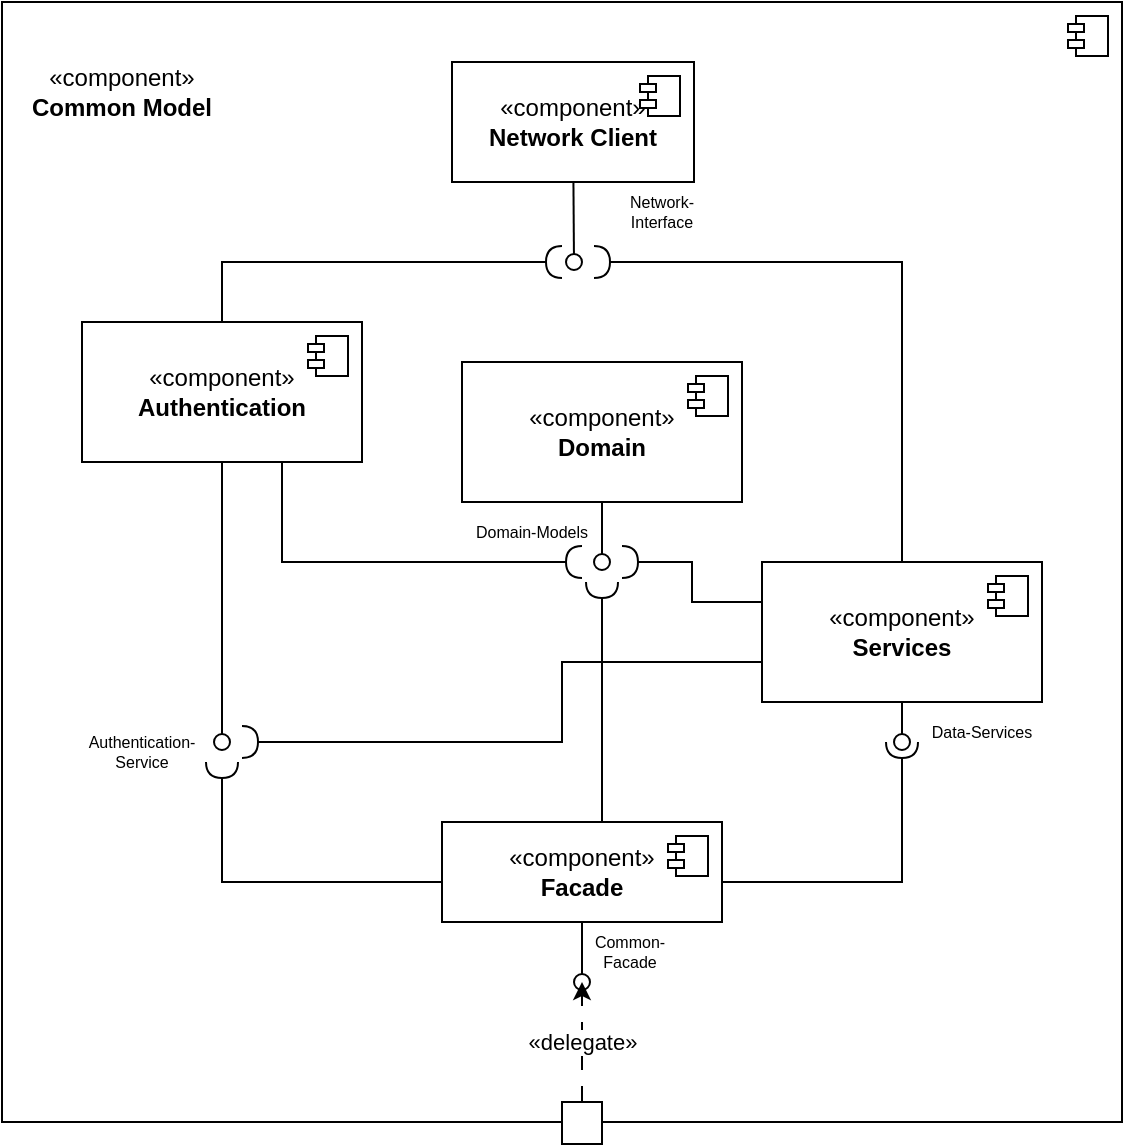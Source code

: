 <mxfile version="28.2.5">
  <diagram name="Seite-1" id="tv3RCUC1lsHie5otSo7a">
    <mxGraphModel dx="1678" dy="972" grid="1" gridSize="10" guides="1" tooltips="1" connect="1" arrows="1" fold="1" page="1" pageScale="1" pageWidth="827" pageHeight="1169" math="0" shadow="0">
      <root>
        <mxCell id="0" />
        <mxCell id="1" parent="0" />
        <mxCell id="zjGeTOThquZhaolVEsW3-88" value="" style="html=1;dropTarget=0;whiteSpace=wrap;" vertex="1" parent="1">
          <mxGeometry x="110" y="240" width="560" height="560" as="geometry" />
        </mxCell>
        <mxCell id="zjGeTOThquZhaolVEsW3-89" value="" style="shape=module;jettyWidth=8;jettyHeight=4;" vertex="1" parent="zjGeTOThquZhaolVEsW3-88">
          <mxGeometry x="1" width="20" height="20" relative="1" as="geometry">
            <mxPoint x="-27" y="7" as="offset" />
          </mxGeometry>
        </mxCell>
        <mxCell id="zjGeTOThquZhaolVEsW3-90" value="&lt;div&gt;&lt;div&gt;«component»&lt;/div&gt;&lt;/div&gt;&lt;div&gt;&lt;b&gt;Common Model&lt;/b&gt;&lt;/div&gt;" style="text;html=1;align=center;verticalAlign=middle;whiteSpace=wrap;rounded=0;" vertex="1" parent="1">
          <mxGeometry x="120" y="260" width="100" height="50" as="geometry" />
        </mxCell>
        <mxCell id="zjGeTOThquZhaolVEsW3-91" value="«component»&lt;br&gt;&lt;b&gt;Authentication&lt;/b&gt;" style="html=1;dropTarget=0;whiteSpace=wrap;" vertex="1" parent="1">
          <mxGeometry x="150" y="400" width="140" height="70" as="geometry" />
        </mxCell>
        <mxCell id="zjGeTOThquZhaolVEsW3-92" value="" style="shape=module;jettyWidth=8;jettyHeight=4;" vertex="1" parent="zjGeTOThquZhaolVEsW3-91">
          <mxGeometry x="1" width="20" height="20" relative="1" as="geometry">
            <mxPoint x="-27" y="7" as="offset" />
          </mxGeometry>
        </mxCell>
        <mxCell id="zjGeTOThquZhaolVEsW3-93" value="&lt;div&gt;«component»&lt;/div&gt;&lt;div&gt;&lt;b&gt;Network Client&lt;/b&gt;&lt;/div&gt;" style="html=1;dropTarget=0;whiteSpace=wrap;" vertex="1" parent="1">
          <mxGeometry x="335" y="270" width="121" height="60" as="geometry" />
        </mxCell>
        <mxCell id="zjGeTOThquZhaolVEsW3-94" value="" style="shape=module;jettyWidth=8;jettyHeight=4;" vertex="1" parent="zjGeTOThquZhaolVEsW3-93">
          <mxGeometry x="1" width="20" height="20" relative="1" as="geometry">
            <mxPoint x="-27" y="7" as="offset" />
          </mxGeometry>
        </mxCell>
        <mxCell id="zjGeTOThquZhaolVEsW3-95" value="«component»&lt;br&gt;&lt;b&gt;Services&lt;/b&gt;" style="html=1;dropTarget=0;whiteSpace=wrap;" vertex="1" parent="1">
          <mxGeometry x="490" y="520" width="140" height="70" as="geometry" />
        </mxCell>
        <mxCell id="zjGeTOThquZhaolVEsW3-96" value="" style="shape=module;jettyWidth=8;jettyHeight=4;" vertex="1" parent="zjGeTOThquZhaolVEsW3-95">
          <mxGeometry x="1" width="20" height="20" relative="1" as="geometry">
            <mxPoint x="-27" y="7" as="offset" />
          </mxGeometry>
        </mxCell>
        <mxCell id="zjGeTOThquZhaolVEsW3-97" value="" style="html=1;verticalAlign=bottom;labelBackgroundColor=none;endArrow=oval;endFill=0;endSize=8;rounded=0;" edge="1" parent="1" source="zjGeTOThquZhaolVEsW3-93">
          <mxGeometry width="160" relative="1" as="geometry">
            <mxPoint x="253.834" y="361" as="sourcePoint" />
            <mxPoint x="396" y="370" as="targetPoint" />
          </mxGeometry>
        </mxCell>
        <mxCell id="zjGeTOThquZhaolVEsW3-98" value="" style="rounded=0;orthogonalLoop=1;jettySize=auto;html=1;endArrow=halfCircle;endFill=0;endSize=6;strokeWidth=1;sketch=0;fontSize=12;edgeStyle=orthogonalEdgeStyle;" edge="1" parent="1" source="zjGeTOThquZhaolVEsW3-91">
          <mxGeometry relative="1" as="geometry">
            <mxPoint x="250" y="490" as="sourcePoint" />
            <mxPoint x="390" y="370" as="targetPoint" />
            <Array as="points">
              <mxPoint x="220" y="370" />
            </Array>
          </mxGeometry>
        </mxCell>
        <mxCell id="zjGeTOThquZhaolVEsW3-99" value="Authentication-Service" style="text;html=1;align=center;verticalAlign=middle;whiteSpace=wrap;rounded=0;fontSize=8;" vertex="1" parent="1">
          <mxGeometry x="150" y="600" width="60" height="30" as="geometry" />
        </mxCell>
        <mxCell id="zjGeTOThquZhaolVEsW3-100" value="" style="rounded=0;orthogonalLoop=1;jettySize=auto;html=1;endArrow=halfCircle;endFill=0;endSize=6;strokeWidth=1;sketch=0;fontSize=12;edgeStyle=orthogonalEdgeStyle;" edge="1" parent="1" source="zjGeTOThquZhaolVEsW3-95">
          <mxGeometry relative="1" as="geometry">
            <mxPoint x="240" y="459" as="sourcePoint" />
            <mxPoint x="406" y="370" as="targetPoint" />
            <Array as="points">
              <mxPoint x="560" y="370" />
            </Array>
          </mxGeometry>
        </mxCell>
        <mxCell id="zjGeTOThquZhaolVEsW3-101" value="" style="html=1;verticalAlign=bottom;labelBackgroundColor=none;endArrow=oval;endFill=0;endSize=8;rounded=0;" edge="1" parent="1" source="zjGeTOThquZhaolVEsW3-91">
          <mxGeometry width="160" relative="1" as="geometry">
            <mxPoint x="220" y="520" as="sourcePoint" />
            <mxPoint x="220" y="610" as="targetPoint" />
          </mxGeometry>
        </mxCell>
        <mxCell id="zjGeTOThquZhaolVEsW3-102" value="" style="html=1;verticalAlign=bottom;labelBackgroundColor=none;endArrow=oval;endFill=0;endSize=8;rounded=0;" edge="1" parent="1" source="zjGeTOThquZhaolVEsW3-95">
          <mxGeometry width="160" relative="1" as="geometry">
            <mxPoint x="110" y="574.86" as="sourcePoint" />
            <mxPoint x="560" y="610" as="targetPoint" />
          </mxGeometry>
        </mxCell>
        <mxCell id="zjGeTOThquZhaolVEsW3-103" value="Data-Services" style="text;html=1;align=center;verticalAlign=middle;whiteSpace=wrap;rounded=0;fontSize=8;" vertex="1" parent="1">
          <mxGeometry x="570" y="590" width="60" height="30" as="geometry" />
        </mxCell>
        <mxCell id="zjGeTOThquZhaolVEsW3-104" value="«component»&lt;br&gt;&lt;b&gt;Domain&lt;/b&gt;" style="html=1;dropTarget=0;whiteSpace=wrap;" vertex="1" parent="1">
          <mxGeometry x="340" y="420" width="140" height="70" as="geometry" />
        </mxCell>
        <mxCell id="zjGeTOThquZhaolVEsW3-105" value="" style="shape=module;jettyWidth=8;jettyHeight=4;" vertex="1" parent="zjGeTOThquZhaolVEsW3-104">
          <mxGeometry x="1" width="20" height="20" relative="1" as="geometry">
            <mxPoint x="-27" y="7" as="offset" />
          </mxGeometry>
        </mxCell>
        <mxCell id="zjGeTOThquZhaolVEsW3-106" value="" style="html=1;verticalAlign=bottom;labelBackgroundColor=none;endArrow=oval;endFill=0;endSize=8;rounded=0;" edge="1" parent="1" source="zjGeTOThquZhaolVEsW3-104">
          <mxGeometry width="160" relative="1" as="geometry">
            <mxPoint x="230" y="550" as="sourcePoint" />
            <mxPoint x="410" y="520" as="targetPoint" />
          </mxGeometry>
        </mxCell>
        <mxCell id="zjGeTOThquZhaolVEsW3-107" value="Network-Interface" style="text;html=1;align=center;verticalAlign=middle;whiteSpace=wrap;rounded=0;fontSize=8;" vertex="1" parent="1">
          <mxGeometry x="410" y="330" width="60" height="30" as="geometry" />
        </mxCell>
        <mxCell id="zjGeTOThquZhaolVEsW3-108" value="&lt;div&gt;«component»&lt;b&gt;&lt;br&gt;&lt;/b&gt;&lt;/div&gt;&lt;div&gt;&lt;b&gt;Facade&lt;/b&gt;&lt;/div&gt;" style="html=1;dropTarget=0;whiteSpace=wrap;" vertex="1" parent="1">
          <mxGeometry x="330" y="650" width="140" height="50" as="geometry" />
        </mxCell>
        <mxCell id="zjGeTOThquZhaolVEsW3-109" value="" style="shape=module;jettyWidth=8;jettyHeight=4;" vertex="1" parent="zjGeTOThquZhaolVEsW3-108">
          <mxGeometry x="1" width="20" height="20" relative="1" as="geometry">
            <mxPoint x="-27" y="7" as="offset" />
          </mxGeometry>
        </mxCell>
        <mxCell id="zjGeTOThquZhaolVEsW3-110" value="" style="rounded=0;orthogonalLoop=1;jettySize=auto;html=1;endArrow=halfCircle;endFill=0;endSize=6;strokeWidth=1;sketch=0;fontSize=12;edgeStyle=orthogonalEdgeStyle;" edge="1" parent="1" source="zjGeTOThquZhaolVEsW3-108">
          <mxGeometry relative="1" as="geometry">
            <mxPoint x="570" y="530" as="sourcePoint" />
            <mxPoint x="560" y="610" as="targetPoint" />
            <Array as="points">
              <mxPoint x="560" y="680" />
            </Array>
          </mxGeometry>
        </mxCell>
        <mxCell id="zjGeTOThquZhaolVEsW3-111" value="" style="rounded=0;orthogonalLoop=1;jettySize=auto;html=1;endArrow=halfCircle;endFill=0;endSize=6;strokeWidth=1;sketch=0;fontSize=12;edgeStyle=orthogonalEdgeStyle;" edge="1" parent="1" source="zjGeTOThquZhaolVEsW3-108">
          <mxGeometry relative="1" as="geometry">
            <mxPoint x="480" y="695" as="sourcePoint" />
            <mxPoint x="220" y="620" as="targetPoint" />
            <Array as="points">
              <mxPoint x="220" y="680" />
            </Array>
          </mxGeometry>
        </mxCell>
        <mxCell id="zjGeTOThquZhaolVEsW3-112" value="" style="html=1;verticalAlign=bottom;labelBackgroundColor=none;endArrow=oval;endFill=0;endSize=8;rounded=0;" edge="1" parent="1" source="zjGeTOThquZhaolVEsW3-108">
          <mxGeometry width="160" relative="1" as="geometry">
            <mxPoint x="230" y="600" as="sourcePoint" />
            <mxPoint x="400" y="730" as="targetPoint" />
          </mxGeometry>
        </mxCell>
        <mxCell id="zjGeTOThquZhaolVEsW3-113" value="Common-Facade" style="text;html=1;align=center;verticalAlign=middle;whiteSpace=wrap;rounded=0;fontSize=8;" vertex="1" parent="1">
          <mxGeometry x="399" y="700" width="50" height="30" as="geometry" />
        </mxCell>
        <mxCell id="zjGeTOThquZhaolVEsW3-114" value="&lt;div&gt;&lt;div&gt;«delegate»&lt;/div&gt;&lt;/div&gt;" style="edgeStyle=orthogonalEdgeStyle;rounded=0;orthogonalLoop=1;jettySize=auto;html=1;dashed=1;dashPattern=8 8;spacingBottom=0;" edge="1" parent="1" source="zjGeTOThquZhaolVEsW3-115">
          <mxGeometry relative="1" as="geometry">
            <mxPoint x="400" y="730" as="targetPoint" />
          </mxGeometry>
        </mxCell>
        <mxCell id="zjGeTOThquZhaolVEsW3-115" value="" style="html=1;rounded=0;" vertex="1" parent="1">
          <mxGeometry x="390" y="790" width="20" height="21" as="geometry" />
        </mxCell>
        <mxCell id="zjGeTOThquZhaolVEsW3-116" value="" style="rounded=0;orthogonalLoop=1;jettySize=auto;html=1;endArrow=halfCircle;endFill=0;endSize=6;strokeWidth=1;sketch=0;fontSize=12;edgeStyle=orthogonalEdgeStyle;" edge="1" parent="1" source="zjGeTOThquZhaolVEsW3-95">
          <mxGeometry relative="1" as="geometry">
            <mxPoint x="370.029" y="660" as="sourcePoint" />
            <mxPoint x="230" y="610" as="targetPoint" />
            <Array as="points">
              <mxPoint x="390" y="570" />
              <mxPoint x="390" y="610" />
            </Array>
          </mxGeometry>
        </mxCell>
        <mxCell id="zjGeTOThquZhaolVEsW3-117" value="" style="rounded=0;orthogonalLoop=1;jettySize=auto;html=1;endArrow=halfCircle;endFill=0;endSize=6;strokeWidth=1;sketch=0;fontSize=12;edgeStyle=orthogonalEdgeStyle;" edge="1" parent="1" source="zjGeTOThquZhaolVEsW3-95">
          <mxGeometry relative="1" as="geometry">
            <mxPoint x="500" y="565" as="sourcePoint" />
            <mxPoint x="420" y="520" as="targetPoint" />
            <Array as="points">
              <mxPoint x="455" y="540" />
              <mxPoint x="455" y="520" />
            </Array>
          </mxGeometry>
        </mxCell>
        <mxCell id="zjGeTOThquZhaolVEsW3-118" value="" style="rounded=0;orthogonalLoop=1;jettySize=auto;html=1;endArrow=halfCircle;endFill=0;endSize=6;strokeWidth=1;sketch=0;fontSize=12;edgeStyle=orthogonalEdgeStyle;" edge="1" parent="1" source="zjGeTOThquZhaolVEsW3-91">
          <mxGeometry relative="1" as="geometry">
            <mxPoint x="500" y="565" as="sourcePoint" />
            <mxPoint x="400" y="520" as="targetPoint" />
            <Array as="points">
              <mxPoint x="250" y="520" />
            </Array>
          </mxGeometry>
        </mxCell>
        <mxCell id="zjGeTOThquZhaolVEsW3-119" value="" style="rounded=0;orthogonalLoop=1;jettySize=auto;html=1;endArrow=halfCircle;endFill=0;endSize=6;strokeWidth=1;sketch=0;fontSize=12;edgeStyle=orthogonalEdgeStyle;" edge="1" parent="1" source="zjGeTOThquZhaolVEsW3-108">
          <mxGeometry relative="1" as="geometry">
            <mxPoint x="480" y="690" as="sourcePoint" />
            <mxPoint x="410" y="530" as="targetPoint" />
            <Array as="points">
              <mxPoint x="410" y="600" />
              <mxPoint x="410" y="600" />
            </Array>
          </mxGeometry>
        </mxCell>
        <mxCell id="zjGeTOThquZhaolVEsW3-120" value="Domain-Models" style="text;html=1;align=center;verticalAlign=middle;whiteSpace=wrap;rounded=0;fontSize=8;" vertex="1" parent="1">
          <mxGeometry x="340" y="490" width="70" height="30" as="geometry" />
        </mxCell>
      </root>
    </mxGraphModel>
  </diagram>
</mxfile>
